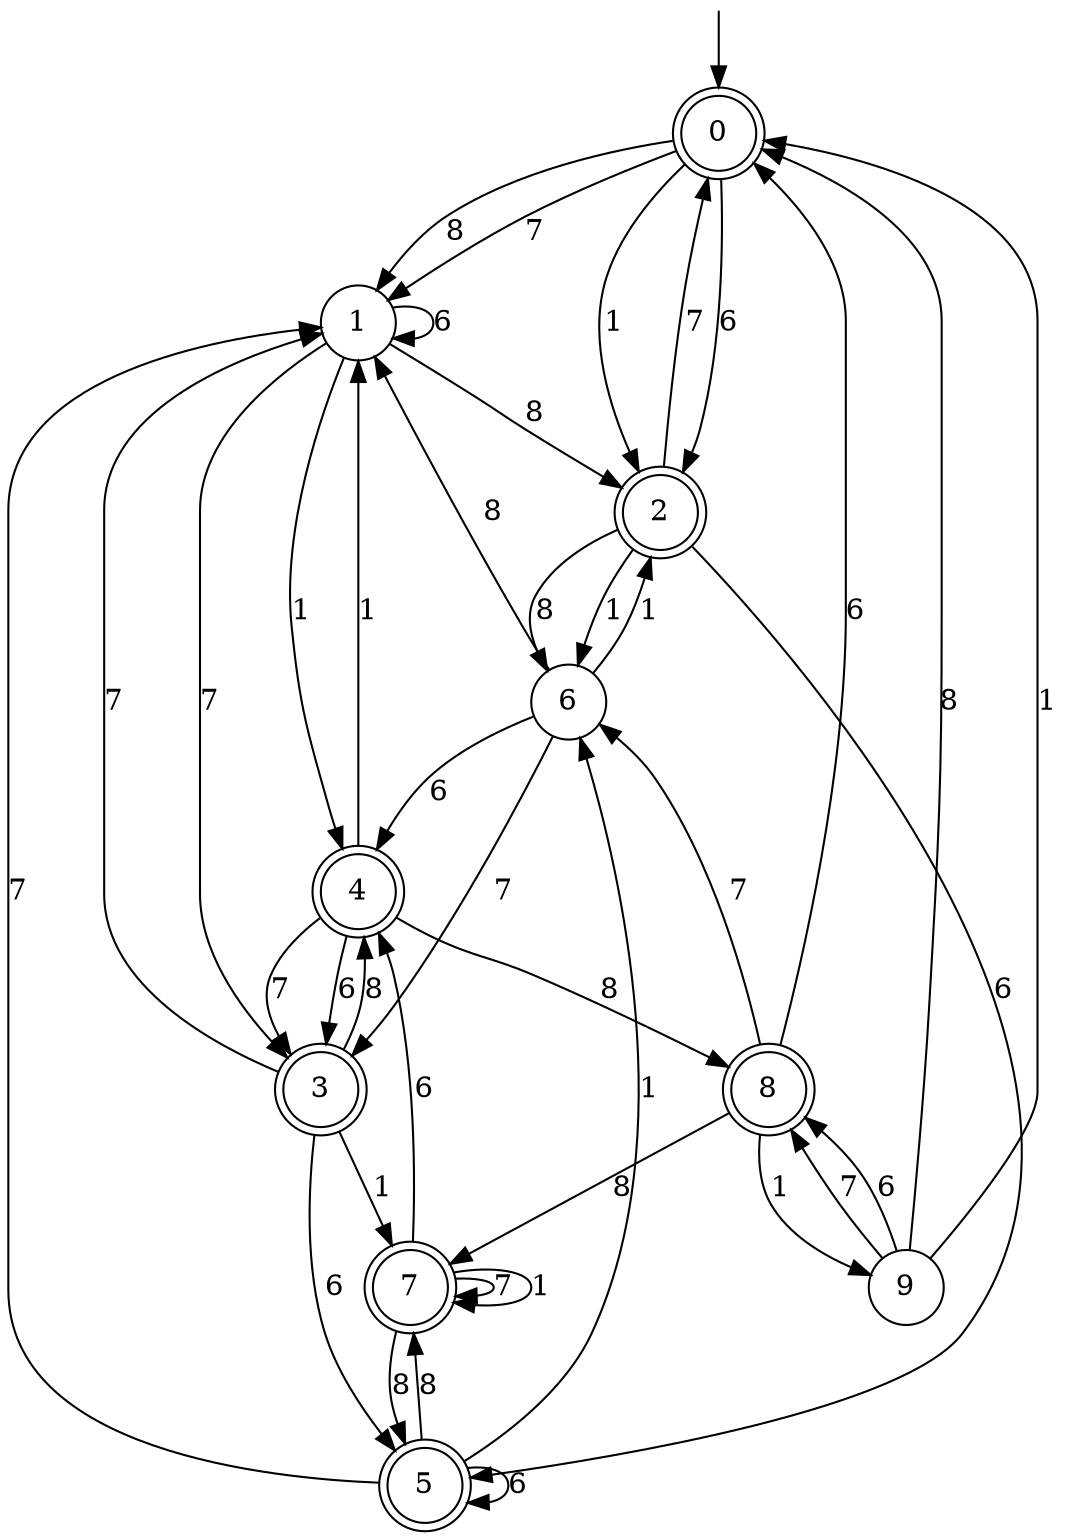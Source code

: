 digraph g {

	s0 [shape="doublecircle" label="0"];
	s1 [shape="circle" label="1"];
	s2 [shape="doublecircle" label="2"];
	s3 [shape="doublecircle" label="3"];
	s4 [shape="doublecircle" label="4"];
	s5 [shape="doublecircle" label="5"];
	s6 [shape="circle" label="6"];
	s7 [shape="doublecircle" label="7"];
	s8 [shape="doublecircle" label="8"];
	s9 [shape="circle" label="9"];
	s0 -> s1 [label="7"];
	s0 -> s2 [label="6"];
	s0 -> s1 [label="8"];
	s0 -> s2 [label="1"];
	s1 -> s3 [label="7"];
	s1 -> s1 [label="6"];
	s1 -> s2 [label="8"];
	s1 -> s4 [label="1"];
	s2 -> s0 [label="7"];
	s2 -> s5 [label="6"];
	s2 -> s6 [label="8"];
	s2 -> s6 [label="1"];
	s3 -> s1 [label="7"];
	s3 -> s5 [label="6"];
	s3 -> s4 [label="8"];
	s3 -> s7 [label="1"];
	s4 -> s3 [label="7"];
	s4 -> s3 [label="6"];
	s4 -> s8 [label="8"];
	s4 -> s1 [label="1"];
	s5 -> s1 [label="7"];
	s5 -> s5 [label="6"];
	s5 -> s7 [label="8"];
	s5 -> s6 [label="1"];
	s6 -> s3 [label="7"];
	s6 -> s4 [label="6"];
	s6 -> s1 [label="8"];
	s6 -> s2 [label="1"];
	s7 -> s7 [label="7"];
	s7 -> s4 [label="6"];
	s7 -> s5 [label="8"];
	s7 -> s7 [label="1"];
	s8 -> s6 [label="7"];
	s8 -> s0 [label="6"];
	s8 -> s7 [label="8"];
	s8 -> s9 [label="1"];
	s9 -> s8 [label="7"];
	s9 -> s8 [label="6"];
	s9 -> s0 [label="8"];
	s9 -> s0 [label="1"];

__start0 [label="" shape="none" width="0" height="0"];
__start0 -> s0;

}
